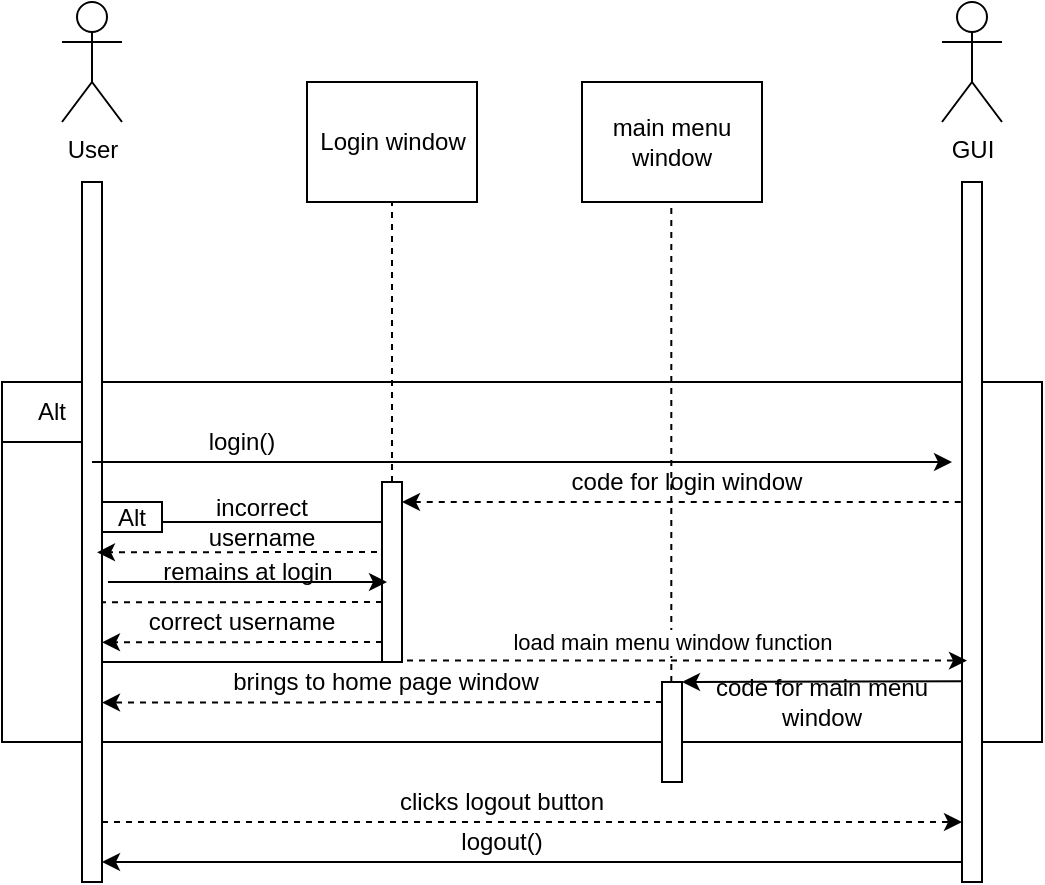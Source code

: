 <mxfile version="13.5.4" type="github">
  <diagram id="ObFMUwsZoE6x6Ov3aSio" name="Page-1">
    <mxGraphModel dx="865" dy="483" grid="1" gridSize="10" guides="1" tooltips="1" connect="1" arrows="1" fold="1" page="1" pageScale="1" pageWidth="850" pageHeight="1100" math="0" shadow="0">
      <root>
        <mxCell id="0" />
        <mxCell id="1" parent="0" />
        <mxCell id="63LmWP-ijqn6lB4bOJ2F-1" value="" style="rounded=0;whiteSpace=wrap;html=1;" parent="1" vertex="1">
          <mxGeometry x="150" y="260" width="520" height="180" as="geometry" />
        </mxCell>
        <mxCell id="63LmWP-ijqn6lB4bOJ2F-2" value="Alt" style="rounded=0;whiteSpace=wrap;html=1;" parent="1" vertex="1">
          <mxGeometry x="150" y="260" width="50" height="30" as="geometry" />
        </mxCell>
        <mxCell id="63LmWP-ijqn6lB4bOJ2F-3" value="User" style="shape=umlActor;verticalLabelPosition=bottom;labelBackgroundColor=#ffffff;verticalAlign=top;html=1;outlineConnect=0;" parent="1" vertex="1">
          <mxGeometry x="180" y="70" width="30" height="60" as="geometry" />
        </mxCell>
        <mxCell id="63LmWP-ijqn6lB4bOJ2F-4" value="GUI" style="shape=umlActor;verticalLabelPosition=bottom;labelBackgroundColor=#ffffff;verticalAlign=top;html=1;outlineConnect=0;" parent="1" vertex="1">
          <mxGeometry x="620" y="70" width="30" height="60" as="geometry" />
        </mxCell>
        <mxCell id="63LmWP-ijqn6lB4bOJ2F-5" value="" style="endArrow=none;dashed=1;html=1;exitX=0.5;exitY=0;exitDx=0;exitDy=0;" parent="1" source="63LmWP-ijqn6lB4bOJ2F-15" edge="1">
          <mxGeometry width="50" height="50" relative="1" as="geometry">
            <mxPoint x="430" y="340" as="sourcePoint" />
            <mxPoint x="345" y="150" as="targetPoint" />
          </mxGeometry>
        </mxCell>
        <mxCell id="63LmWP-ijqn6lB4bOJ2F-8" value="login()" style="text;html=1;strokeColor=none;fillColor=none;align=center;verticalAlign=middle;whiteSpace=wrap;rounded=0;" parent="1" vertex="1">
          <mxGeometry x="250" y="280" width="40" height="20" as="geometry" />
        </mxCell>
        <mxCell id="63LmWP-ijqn6lB4bOJ2F-9" value="" style="endArrow=none;html=1;startArrow=classic;startFill=1;dashed=1;endFill=0;" parent="1" edge="1">
          <mxGeometry width="50" height="50" relative="1" as="geometry">
            <mxPoint x="350" y="320" as="sourcePoint" />
            <mxPoint x="630" y="320" as="targetPoint" />
          </mxGeometry>
        </mxCell>
        <mxCell id="63LmWP-ijqn6lB4bOJ2F-10" value="code for login window" style="text;html=1;strokeColor=none;fillColor=none;align=center;verticalAlign=middle;whiteSpace=wrap;rounded=0;" parent="1" vertex="1">
          <mxGeometry x="425" y="300" width="135" height="20" as="geometry" />
        </mxCell>
        <mxCell id="63LmWP-ijqn6lB4bOJ2F-12" value="" style="rounded=0;whiteSpace=wrap;html=1;" parent="1" vertex="1">
          <mxGeometry x="630" y="160" width="10" height="350" as="geometry" />
        </mxCell>
        <mxCell id="63LmWP-ijqn6lB4bOJ2F-15" value="" style="rounded=0;whiteSpace=wrap;html=1;" parent="1" vertex="1">
          <mxGeometry x="340" y="310" width="10" height="90" as="geometry" />
        </mxCell>
        <mxCell id="63LmWP-ijqn6lB4bOJ2F-16" value="" style="rounded=0;whiteSpace=wrap;html=1;" parent="1" vertex="1">
          <mxGeometry x="190" y="160" width="10" height="350" as="geometry" />
        </mxCell>
        <mxCell id="63LmWP-ijqn6lB4bOJ2F-27" value="logout()" style="text;html=1;strokeColor=none;fillColor=none;align=center;verticalAlign=middle;whiteSpace=wrap;rounded=0;" parent="1" vertex="1">
          <mxGeometry x="380" y="480" width="40" height="20" as="geometry" />
        </mxCell>
        <mxCell id="63LmWP-ijqn6lB4bOJ2F-30" value="" style="endArrow=classic;html=1;" parent="1" edge="1">
          <mxGeometry width="50" height="50" relative="1" as="geometry">
            <mxPoint x="195" y="300" as="sourcePoint" />
            <mxPoint x="625" y="300" as="targetPoint" />
          </mxGeometry>
        </mxCell>
        <mxCell id="63LmWP-ijqn6lB4bOJ2F-43" style="edgeStyle=orthogonalEdgeStyle;rounded=0;orthogonalLoop=1;jettySize=auto;html=1;exitX=0.5;exitY=1;exitDx=0;exitDy=0;dashed=1;startArrow=classic;startFill=1;endArrow=none;endFill=0;" parent="1" edge="1">
          <mxGeometry relative="1" as="geometry">
            <mxPoint x="257.5" y="440" as="sourcePoint" />
            <mxPoint x="257.5" y="440" as="targetPoint" />
          </mxGeometry>
        </mxCell>
        <mxCell id="63LmWP-ijqn6lB4bOJ2F-47" value="" style="endArrow=none;html=1;startArrow=classic;startFill=1;endFill=0;" parent="1" edge="1">
          <mxGeometry width="50" height="50" relative="1" as="geometry">
            <mxPoint x="200.0" y="500" as="sourcePoint" />
            <mxPoint x="630" y="500" as="targetPoint" />
          </mxGeometry>
        </mxCell>
        <mxCell id="63LmWP-ijqn6lB4bOJ2F-63" value="" style="rounded=0;whiteSpace=wrap;html=1;" parent="1" vertex="1">
          <mxGeometry x="200" y="330" width="140" height="70" as="geometry" />
        </mxCell>
        <mxCell id="63LmWP-ijqn6lB4bOJ2F-56" value="incorrect username" style="text;html=1;strokeColor=none;fillColor=none;align=center;verticalAlign=middle;whiteSpace=wrap;rounded=0;" parent="1" vertex="1">
          <mxGeometry x="230" y="320" width="100" height="20" as="geometry" />
        </mxCell>
        <mxCell id="63LmWP-ijqn6lB4bOJ2F-54" value="" style="endArrow=classic;html=1;dashed=1;" parent="1" edge="1">
          <mxGeometry width="50" height="50" relative="1" as="geometry">
            <mxPoint x="337.5" y="345.0" as="sourcePoint" />
            <mxPoint x="197.5" y="345.143" as="targetPoint" />
          </mxGeometry>
        </mxCell>
        <mxCell id="63LmWP-ijqn6lB4bOJ2F-57" value="" style="endArrow=none;html=1;startArrow=classic;startFill=1;endFill=0;" parent="1" edge="1">
          <mxGeometry width="50" height="50" relative="1" as="geometry">
            <mxPoint x="342.5" y="360.0" as="sourcePoint" />
            <mxPoint x="203" y="360" as="targetPoint" />
          </mxGeometry>
        </mxCell>
        <mxCell id="63LmWP-ijqn6lB4bOJ2F-58" value="remains at login" style="text;html=1;strokeColor=none;fillColor=none;align=center;verticalAlign=middle;whiteSpace=wrap;rounded=0;" parent="1" vertex="1">
          <mxGeometry x="222.5" y="345" width="100" height="20" as="geometry" />
        </mxCell>
        <mxCell id="63LmWP-ijqn6lB4bOJ2F-36" value="correct username" style="text;html=1;strokeColor=none;fillColor=none;align=center;verticalAlign=middle;whiteSpace=wrap;rounded=0;" parent="1" vertex="1">
          <mxGeometry x="210" y="370" width="120" height="20" as="geometry" />
        </mxCell>
        <mxCell id="63LmWP-ijqn6lB4bOJ2F-60" value="" style="endArrow=none;html=1;dashed=1;endFill=0;" parent="1" edge="1">
          <mxGeometry width="50" height="50" relative="1" as="geometry">
            <mxPoint x="340" y="370.0" as="sourcePoint" />
            <mxPoint x="200.0" y="370.143" as="targetPoint" />
          </mxGeometry>
        </mxCell>
        <mxCell id="63LmWP-ijqn6lB4bOJ2F-33" value="" style="endArrow=classic;html=1;dashed=1;" parent="1" edge="1">
          <mxGeometry width="50" height="50" relative="1" as="geometry">
            <mxPoint x="340" y="390.0" as="sourcePoint" />
            <mxPoint x="200.0" y="390.143" as="targetPoint" />
          </mxGeometry>
        </mxCell>
        <mxCell id="63LmWP-ijqn6lB4bOJ2F-64" value="Alt" style="rounded=0;whiteSpace=wrap;html=1;" parent="1" vertex="1">
          <mxGeometry x="200" y="320" width="30" height="15" as="geometry" />
        </mxCell>
        <mxCell id="mxKYyXqiPL_wZjhyVoeH-2" value="" style="endArrow=none;html=1;startArrow=classic;startFill=1;endFill=0;" edge="1" parent="1">
          <mxGeometry width="50" height="50" relative="1" as="geometry">
            <mxPoint x="490" y="410" as="sourcePoint" />
            <mxPoint x="630" y="409.66" as="targetPoint" />
          </mxGeometry>
        </mxCell>
        <mxCell id="63LmWP-ijqn6lB4bOJ2F-49" value="brings to home page window" style="text;html=1;strokeColor=none;fillColor=none;align=center;verticalAlign=middle;whiteSpace=wrap;rounded=0;" parent="1" vertex="1">
          <mxGeometry x="257.5" y="400" width="167.5" height="20" as="geometry" />
        </mxCell>
        <mxCell id="mxKYyXqiPL_wZjhyVoeH-4" value="Login window" style="rounded=0;whiteSpace=wrap;html=1;" vertex="1" parent="1">
          <mxGeometry x="302.5" y="110" width="85" height="60" as="geometry" />
        </mxCell>
        <mxCell id="mxKYyXqiPL_wZjhyVoeH-5" value="main menu window" style="rounded=0;whiteSpace=wrap;html=1;" vertex="1" parent="1">
          <mxGeometry x="440" y="110" width="90" height="60" as="geometry" />
        </mxCell>
        <mxCell id="mxKYyXqiPL_wZjhyVoeH-7" value="" style="rounded=0;whiteSpace=wrap;html=1;" vertex="1" parent="1">
          <mxGeometry x="480" y="410" width="10" height="50" as="geometry" />
        </mxCell>
        <mxCell id="mxKYyXqiPL_wZjhyVoeH-9" value="" style="endArrow=none;dashed=1;html=1;" edge="1" parent="1">
          <mxGeometry width="50" height="50" relative="1" as="geometry">
            <mxPoint x="484.66" y="410" as="sourcePoint" />
            <mxPoint x="484.66" y="170" as="targetPoint" />
          </mxGeometry>
        </mxCell>
        <mxCell id="mxKYyXqiPL_wZjhyVoeH-10" value="code for main menu window" style="text;html=1;strokeColor=none;fillColor=none;align=center;verticalAlign=middle;whiteSpace=wrap;rounded=0;" vertex="1" parent="1">
          <mxGeometry x="500" y="410" width="120" height="20" as="geometry" />
        </mxCell>
        <mxCell id="mxKYyXqiPL_wZjhyVoeH-11" value="" style="endArrow=classic;html=1;startArrow=none;startFill=0;endFill=1;dashed=1;" edge="1" parent="1">
          <mxGeometry width="50" height="50" relative="1" as="geometry">
            <mxPoint x="480" y="420" as="sourcePoint" />
            <mxPoint x="200.0" y="420.31" as="targetPoint" />
          </mxGeometry>
        </mxCell>
        <mxCell id="mxKYyXqiPL_wZjhyVoeH-13" value="" style="endArrow=classic;html=1;startArrow=none;startFill=0;endFill=1;dashed=1;" edge="1" parent="1">
          <mxGeometry width="50" height="50" relative="1" as="geometry">
            <mxPoint x="200.0" y="480" as="sourcePoint" />
            <mxPoint x="630" y="480" as="targetPoint" />
          </mxGeometry>
        </mxCell>
        <mxCell id="mxKYyXqiPL_wZjhyVoeH-15" value="clicks logout button" style="text;html=1;strokeColor=none;fillColor=none;align=center;verticalAlign=middle;whiteSpace=wrap;rounded=0;" vertex="1" parent="1">
          <mxGeometry x="340" y="460" width="120" height="20" as="geometry" />
        </mxCell>
        <mxCell id="mxKYyXqiPL_wZjhyVoeH-16" value="" style="endArrow=classic;html=1;dashed=1;" edge="1" parent="1">
          <mxGeometry width="50" height="50" relative="1" as="geometry">
            <mxPoint x="352.5" y="399.31" as="sourcePoint" />
            <mxPoint x="632.5" y="399.31" as="targetPoint" />
          </mxGeometry>
        </mxCell>
        <mxCell id="mxKYyXqiPL_wZjhyVoeH-17" value="load main menu window function" style="edgeLabel;html=1;align=center;verticalAlign=middle;resizable=0;points=[];" vertex="1" connectable="0" parent="mxKYyXqiPL_wZjhyVoeH-16">
          <mxGeometry x="-0.301" relative="1" as="geometry">
            <mxPoint x="34.57" y="-9.31" as="offset" />
          </mxGeometry>
        </mxCell>
      </root>
    </mxGraphModel>
  </diagram>
</mxfile>
